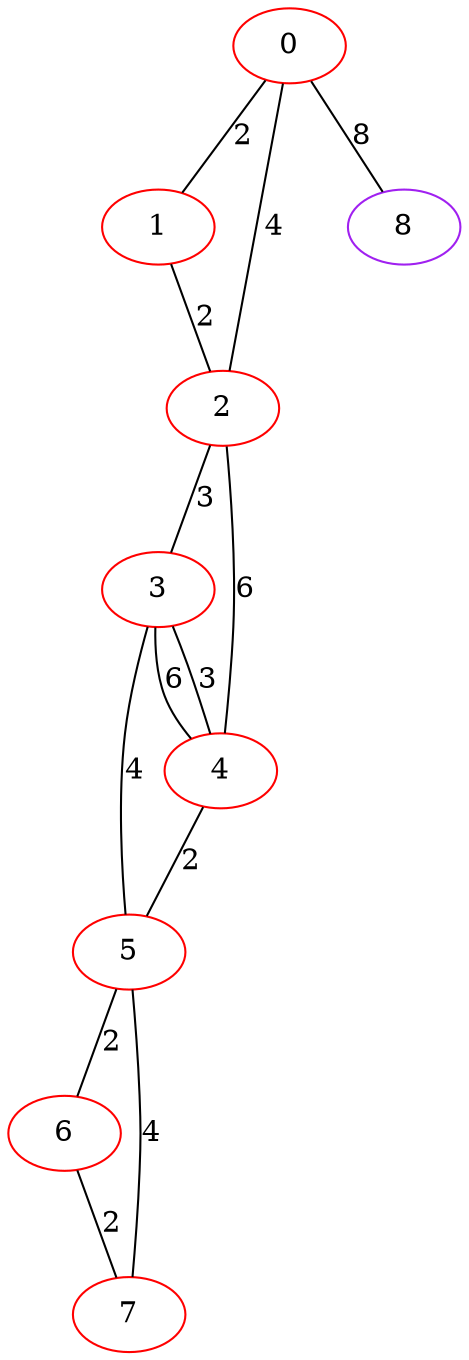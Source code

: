 graph "" {
0 [color=red, weight=1];
1 [color=red, weight=1];
2 [color=red, weight=1];
3 [color=red, weight=1];
4 [color=red, weight=1];
5 [color=red, weight=1];
6 [color=red, weight=1];
7 [color=red, weight=1];
8 [color=purple, weight=4];
0 -- 8  [key=0, label=8];
0 -- 1  [key=0, label=2];
0 -- 2  [key=0, label=4];
1 -- 2  [key=0, label=2];
2 -- 3  [key=0, label=3];
2 -- 4  [key=0, label=6];
3 -- 4  [key=0, label=3];
3 -- 4  [key=1, label=6];
3 -- 5  [key=0, label=4];
4 -- 5  [key=0, label=2];
5 -- 6  [key=0, label=2];
5 -- 7  [key=0, label=4];
6 -- 7  [key=0, label=2];
}
